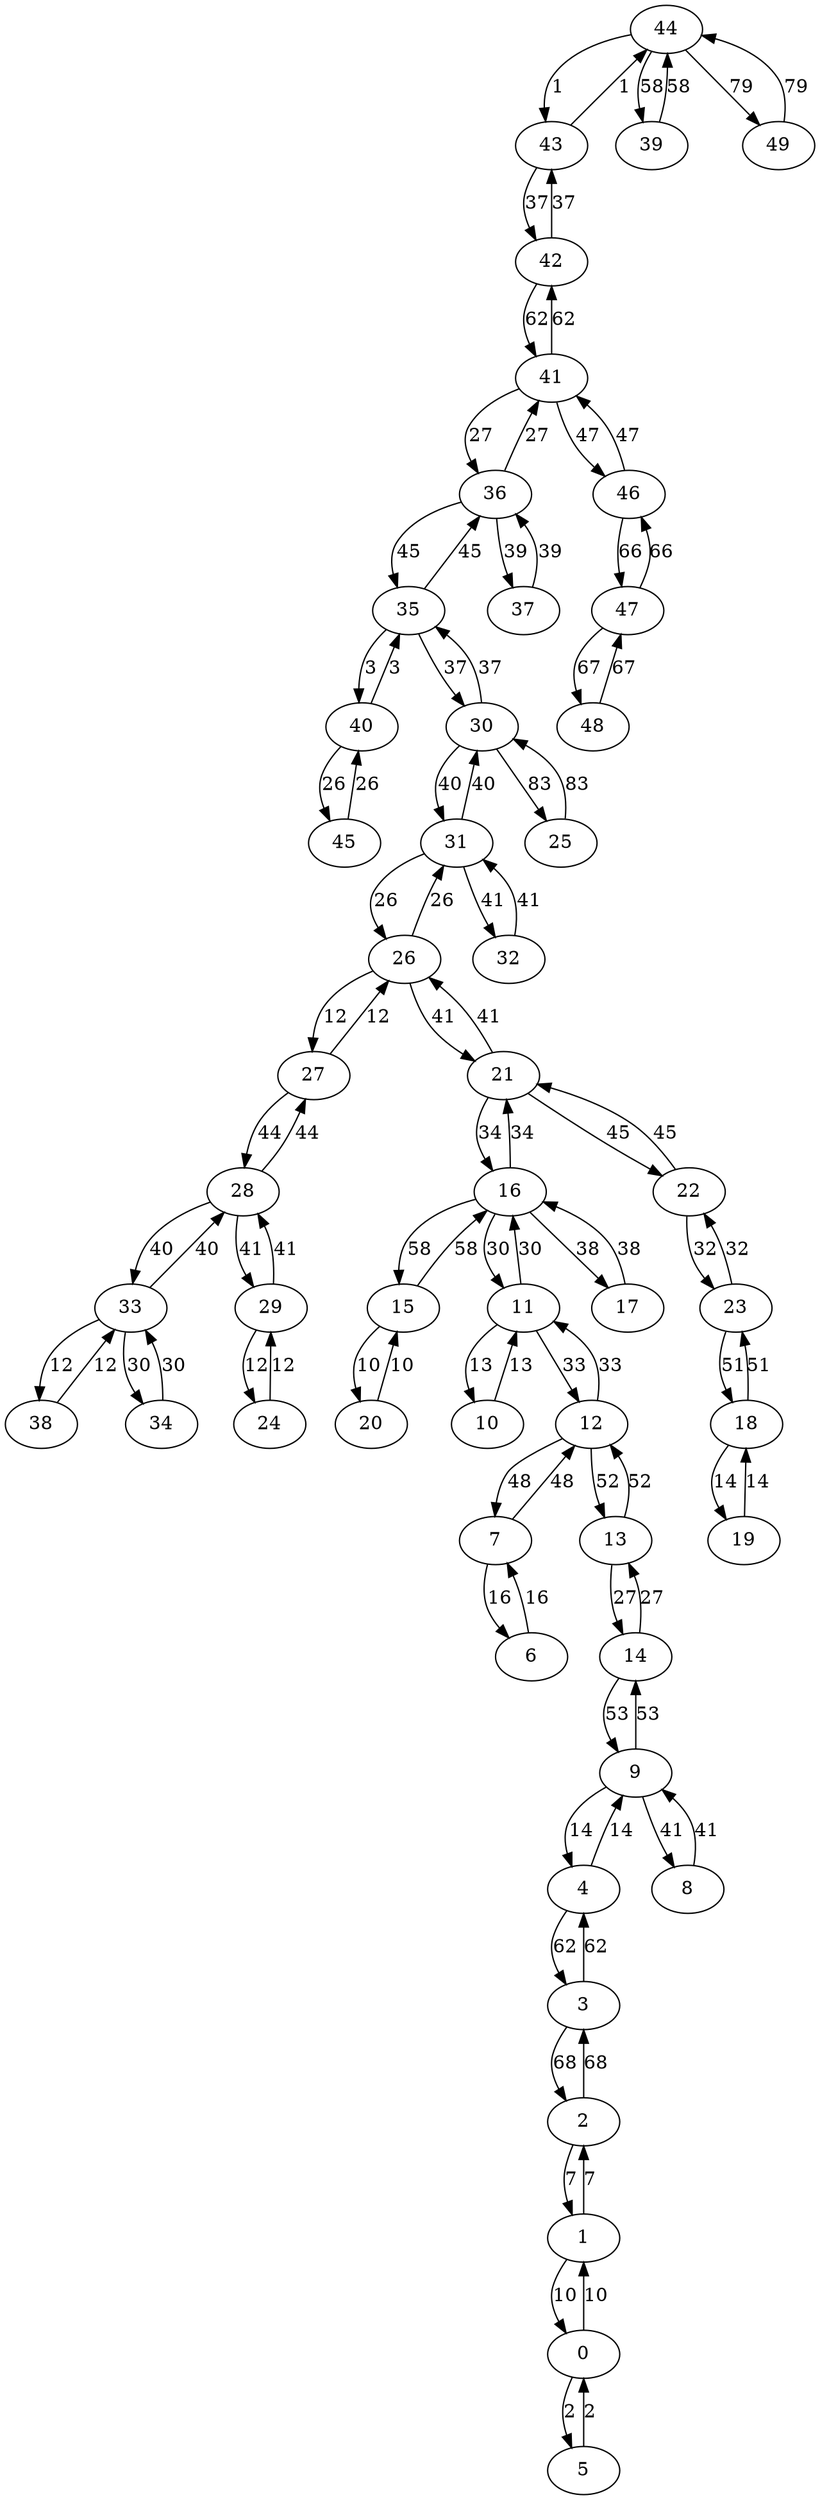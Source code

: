 digraph Grid50_KDMST {
44;43;0;5;40;35;1;2;15;20;27;26;38;33;29;24;11;10;4;9;19;18;6;7;45;31;13;14;41;36;16;34;22;23;12;21;30;42;17;37;28;8;32;46;39;3;47;48;49;25;44 -> 43 [label = 1];
43 -> 44 [label = 1];
0 -> 5 [label = 2];
5 -> 0 [label = 2];
40 -> 35 [label = 3];
35 -> 40 [label = 3];
1 -> 2 [label = 7];
2 -> 1 [label = 7];
0 -> 1 [label = 10];
1 -> 0 [label = 10];
15 -> 20 [label = 10];
20 -> 15 [label = 10];
27 -> 26 [label = 12];
26 -> 27 [label = 12];
38 -> 33 [label = 12];
33 -> 38 [label = 12];
29 -> 24 [label = 12];
24 -> 29 [label = 12];
11 -> 10 [label = 13];
10 -> 11 [label = 13];
4 -> 9 [label = 14];
9 -> 4 [label = 14];
19 -> 18 [label = 14];
18 -> 19 [label = 14];
6 -> 7 [label = 16];
7 -> 6 [label = 16];
45 -> 40 [label = 26];
40 -> 45 [label = 26];
31 -> 26 [label = 26];
26 -> 31 [label = 26];
13 -> 14 [label = 27];
14 -> 13 [label = 27];
41 -> 36 [label = 27];
36 -> 41 [label = 27];
11 -> 16 [label = 30];
16 -> 11 [label = 30];
34 -> 33 [label = 30];
33 -> 34 [label = 30];
22 -> 23 [label = 32];
23 -> 22 [label = 32];
11 -> 12 [label = 33];
12 -> 11 [label = 33];
16 -> 21 [label = 34];
21 -> 16 [label = 34];
35 -> 30 [label = 37];
30 -> 35 [label = 37];
43 -> 42 [label = 37];
42 -> 43 [label = 37];
16 -> 17 [label = 38];
17 -> 16 [label = 38];
37 -> 36 [label = 39];
36 -> 37 [label = 39];
33 -> 28 [label = 40];
28 -> 33 [label = 40];
31 -> 30 [label = 40];
30 -> 31 [label = 40];
8 -> 9 [label = 41];
9 -> 8 [label = 41];
32 -> 31 [label = 41];
31 -> 32 [label = 41];
21 -> 26 [label = 41];
26 -> 21 [label = 41];
29 -> 28 [label = 41];
28 -> 29 [label = 41];
27 -> 28 [label = 44];
28 -> 27 [label = 44];
21 -> 22 [label = 45];
22 -> 21 [label = 45];
36 -> 35 [label = 45];
35 -> 36 [label = 45];
46 -> 41 [label = 47];
41 -> 46 [label = 47];
7 -> 12 [label = 48];
12 -> 7 [label = 48];
23 -> 18 [label = 51];
18 -> 23 [label = 51];
13 -> 12 [label = 52];
12 -> 13 [label = 52];
9 -> 14 [label = 53];
14 -> 9 [label = 53];
15 -> 16 [label = 58];
16 -> 15 [label = 58];
44 -> 39 [label = 58];
39 -> 44 [label = 58];
3 -> 4 [label = 62];
4 -> 3 [label = 62];
42 -> 41 [label = 62];
41 -> 42 [label = 62];
47 -> 46 [label = 66];
46 -> 47 [label = 66];
48 -> 47 [label = 67];
47 -> 48 [label = 67];
2 -> 3 [label = 68];
3 -> 2 [label = 68];
49 -> 44 [label = 79];
44 -> 49 [label = 79];
30 -> 25 [label = 83];
25 -> 30 [label = 83];
}
